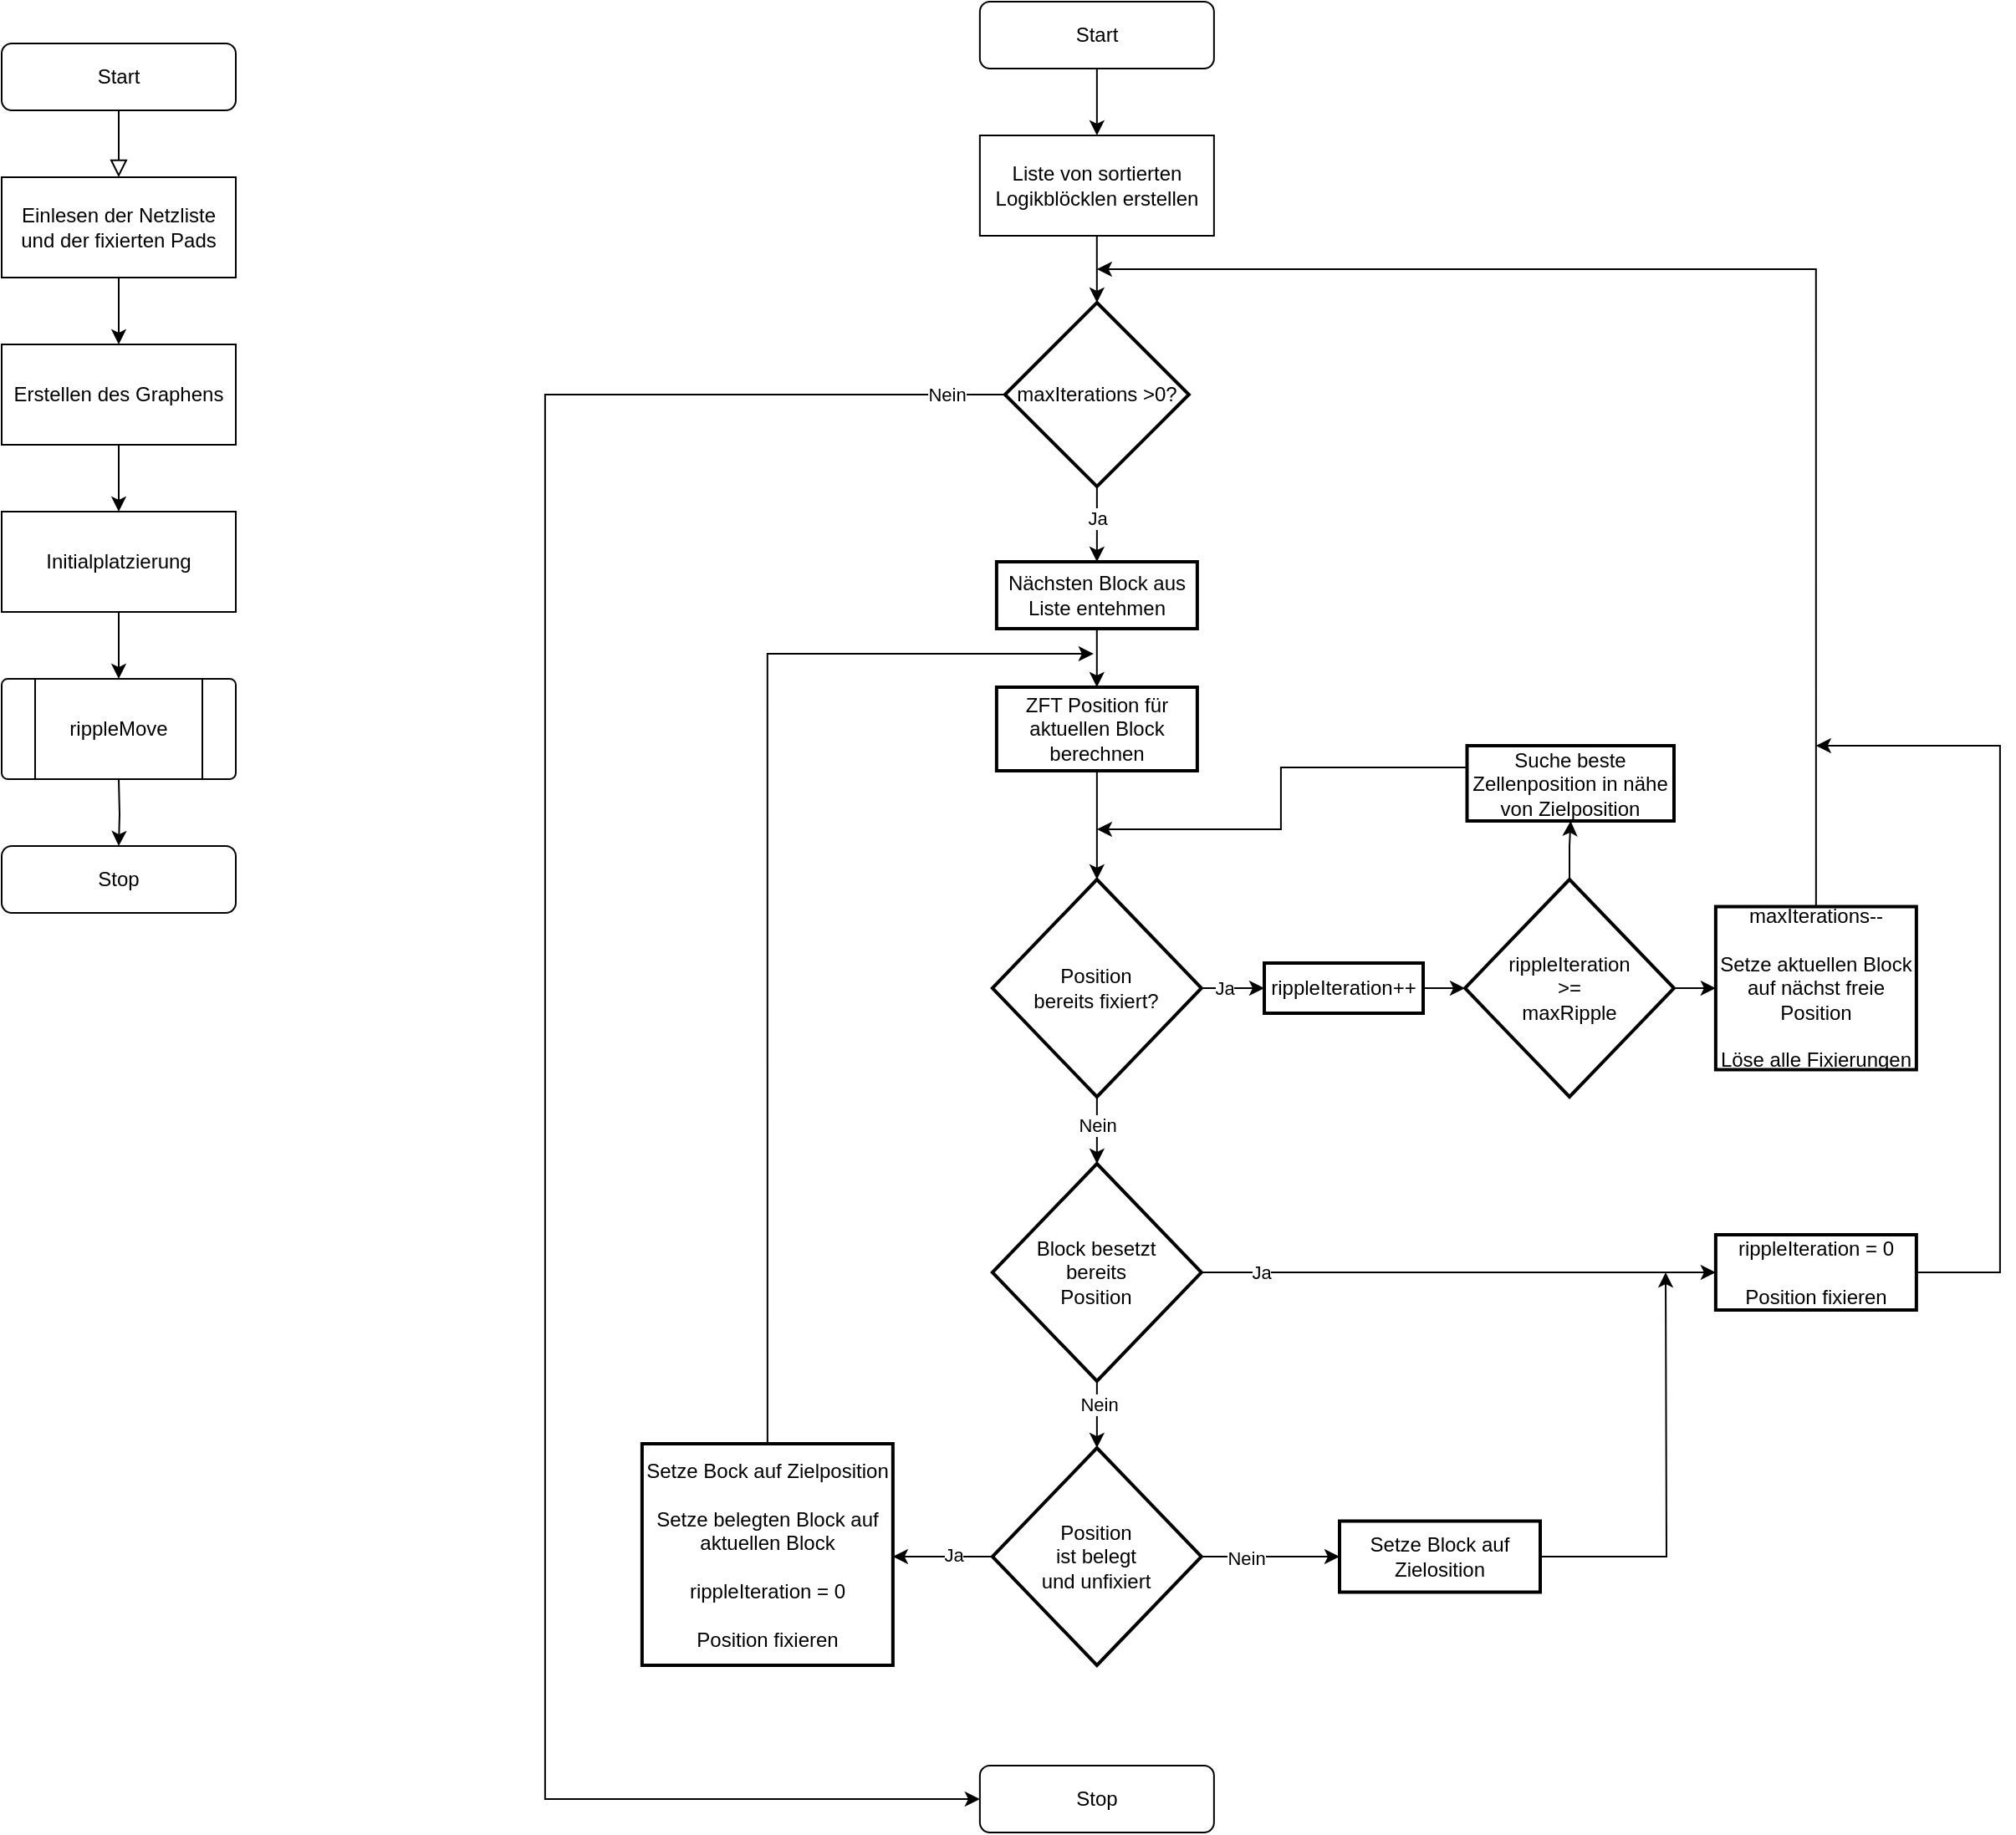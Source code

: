 <mxfile version="16.6.3"><diagram id="C5RBs43oDa-KdzZeNtuy" name="Page-1"><mxGraphModel dx="3773" dy="2770" grid="1" gridSize="5" guides="1" tooltips="1" connect="1" arrows="1" fold="1" page="1" pageScale="1" pageWidth="827" pageHeight="1169" math="0" shadow="0"><root><mxCell id="WIyWlLk6GJQsqaUBKTNV-0"/><mxCell id="WIyWlLk6GJQsqaUBKTNV-1" parent="WIyWlLk6GJQsqaUBKTNV-0"/><mxCell id="WIyWlLk6GJQsqaUBKTNV-2" value="" style="rounded=0;html=1;jettySize=auto;orthogonalLoop=1;fontSize=11;endArrow=block;endFill=0;endSize=8;strokeWidth=1;shadow=0;labelBackgroundColor=none;edgeStyle=orthogonalEdgeStyle;entryX=0.5;entryY=0;entryDx=0;entryDy=0;" parent="WIyWlLk6GJQsqaUBKTNV-1" source="WIyWlLk6GJQsqaUBKTNV-3" target="WIyWlLk6GJQsqaUBKTNV-7" edge="1"><mxGeometry relative="1" as="geometry"><mxPoint x="-675" y="-1020" as="targetPoint"/></mxGeometry></mxCell><mxCell id="WIyWlLk6GJQsqaUBKTNV-3" value="Start" style="rounded=1;whiteSpace=wrap;html=1;fontSize=12;glass=0;strokeWidth=1;shadow=0;" parent="WIyWlLk6GJQsqaUBKTNV-1" vertex="1"><mxGeometry x="-735" y="-1110" width="140" height="40" as="geometry"/></mxCell><mxCell id="ezbJi8eWRXdpaZtYdeKD-2" value="" style="edgeStyle=orthogonalEdgeStyle;rounded=0;orthogonalLoop=1;jettySize=auto;html=1;" edge="1" parent="WIyWlLk6GJQsqaUBKTNV-1" source="WIyWlLk6GJQsqaUBKTNV-7" target="ezbJi8eWRXdpaZtYdeKD-1"><mxGeometry relative="1" as="geometry"/></mxCell><mxCell id="WIyWlLk6GJQsqaUBKTNV-7" value="Einlesen der Netzliste und der fixierten Pads" style="rounded=0;whiteSpace=wrap;html=1;fontSize=12;glass=0;strokeWidth=1;shadow=0;" parent="WIyWlLk6GJQsqaUBKTNV-1" vertex="1"><mxGeometry x="-735" y="-1030" width="140" height="60" as="geometry"/></mxCell><mxCell id="ezbJi8eWRXdpaZtYdeKD-4" value="" style="edgeStyle=orthogonalEdgeStyle;rounded=0;orthogonalLoop=1;jettySize=auto;html=1;" edge="1" parent="WIyWlLk6GJQsqaUBKTNV-1" source="ezbJi8eWRXdpaZtYdeKD-1" target="ezbJi8eWRXdpaZtYdeKD-3"><mxGeometry relative="1" as="geometry"/></mxCell><mxCell id="ezbJi8eWRXdpaZtYdeKD-1" value="Erstellen des Graphens" style="rounded=0;whiteSpace=wrap;html=1;fontSize=12;glass=0;strokeWidth=1;shadow=0;" vertex="1" parent="WIyWlLk6GJQsqaUBKTNV-1"><mxGeometry x="-735" y="-930" width="140" height="60" as="geometry"/></mxCell><mxCell id="ezbJi8eWRXdpaZtYdeKD-8" value="" style="edgeStyle=orthogonalEdgeStyle;rounded=0;orthogonalLoop=1;jettySize=auto;html=1;" edge="1" parent="WIyWlLk6GJQsqaUBKTNV-1" source="ezbJi8eWRXdpaZtYdeKD-3"><mxGeometry relative="1" as="geometry"><mxPoint x="-665" y="-730" as="targetPoint"/></mxGeometry></mxCell><mxCell id="ezbJi8eWRXdpaZtYdeKD-3" value="Initialplatzierung" style="rounded=0;whiteSpace=wrap;html=1;fontSize=12;glass=0;strokeWidth=1;shadow=0;" vertex="1" parent="WIyWlLk6GJQsqaUBKTNV-1"><mxGeometry x="-735" y="-830" width="140" height="60" as="geometry"/></mxCell><mxCell id="ezbJi8eWRXdpaZtYdeKD-7" value="" style="edgeStyle=orthogonalEdgeStyle;rounded=0;orthogonalLoop=1;jettySize=auto;html=1;" edge="1" parent="WIyWlLk6GJQsqaUBKTNV-1" target="ezbJi8eWRXdpaZtYdeKD-6"><mxGeometry relative="1" as="geometry"><mxPoint x="-665" y="-670" as="sourcePoint"/></mxGeometry></mxCell><mxCell id="ezbJi8eWRXdpaZtYdeKD-6" value="Stop" style="rounded=1;whiteSpace=wrap;html=1;fontSize=12;glass=0;strokeWidth=1;shadow=0;" vertex="1" parent="WIyWlLk6GJQsqaUBKTNV-1"><mxGeometry x="-735" y="-630" width="140" height="40" as="geometry"/></mxCell><mxCell id="ezbJi8eWRXdpaZtYdeKD-9" value="" style="verticalLabelPosition=bottom;verticalAlign=top;html=1;shape=process;whiteSpace=wrap;rounded=1;size=0.14;arcSize=6;" vertex="1" parent="WIyWlLk6GJQsqaUBKTNV-1"><mxGeometry x="-735" y="-730" width="140" height="60" as="geometry"/></mxCell><mxCell id="ezbJi8eWRXdpaZtYdeKD-10" value="rippleMove" style="text;html=1;strokeColor=none;fillColor=none;align=center;verticalAlign=middle;whiteSpace=wrap;rounded=0;" vertex="1" parent="WIyWlLk6GJQsqaUBKTNV-1"><mxGeometry x="-695" y="-715" width="60" height="30" as="geometry"/></mxCell><mxCell id="ezbJi8eWRXdpaZtYdeKD-68" value="" style="edgeStyle=orthogonalEdgeStyle;rounded=0;orthogonalLoop=1;jettySize=auto;html=1;endArrow=classic;endFill=1;" edge="1" parent="WIyWlLk6GJQsqaUBKTNV-1" source="ezbJi8eWRXdpaZtYdeKD-12" target="ezbJi8eWRXdpaZtYdeKD-14"><mxGeometry relative="1" as="geometry"/></mxCell><mxCell id="ezbJi8eWRXdpaZtYdeKD-12" value="Start" style="rounded=1;whiteSpace=wrap;html=1;fontSize=12;glass=0;strokeWidth=1;shadow=0;" vertex="1" parent="WIyWlLk6GJQsqaUBKTNV-1"><mxGeometry x="-150.07" y="-1135" width="140" height="40" as="geometry"/></mxCell><mxCell id="ezbJi8eWRXdpaZtYdeKD-13" value="" style="edgeStyle=orthogonalEdgeStyle;rounded=0;orthogonalLoop=1;jettySize=auto;html=1;" edge="1" parent="WIyWlLk6GJQsqaUBKTNV-1" source="ezbJi8eWRXdpaZtYdeKD-14"><mxGeometry relative="1" as="geometry"><mxPoint x="-80.07" y="-955" as="targetPoint"/></mxGeometry></mxCell><mxCell id="ezbJi8eWRXdpaZtYdeKD-14" value="Liste von sortierten Logikblöcklen erstellen" style="rounded=0;whiteSpace=wrap;html=1;fontSize=12;glass=0;strokeWidth=1;shadow=0;" vertex="1" parent="WIyWlLk6GJQsqaUBKTNV-1"><mxGeometry x="-150.07" y="-1055" width="140" height="60" as="geometry"/></mxCell><mxCell id="ezbJi8eWRXdpaZtYdeKD-57" style="edgeStyle=orthogonalEdgeStyle;rounded=0;orthogonalLoop=1;jettySize=auto;html=1;exitX=0;exitY=0.5;exitDx=0;exitDy=0;exitPerimeter=0;entryX=0;entryY=0.5;entryDx=0;entryDy=0;" edge="1" parent="WIyWlLk6GJQsqaUBKTNV-1" source="ezbJi8eWRXdpaZtYdeKD-23" target="ezbJi8eWRXdpaZtYdeKD-56"><mxGeometry relative="1" as="geometry"><mxPoint x="-300.07" y="100" as="targetPoint"/><Array as="points"><mxPoint x="-410.07" y="-900"/><mxPoint x="-410.07" y="-60"/></Array></mxGeometry></mxCell><mxCell id="ezbJi8eWRXdpaZtYdeKD-71" value="Nein" style="edgeLabel;html=1;align=center;verticalAlign=middle;resizable=0;points=[];" vertex="1" connectable="0" parent="ezbJi8eWRXdpaZtYdeKD-57"><mxGeometry x="-0.948" relative="1" as="geometry"><mxPoint as="offset"/></mxGeometry></mxCell><mxCell id="ezbJi8eWRXdpaZtYdeKD-69" value="" style="edgeStyle=orthogonalEdgeStyle;rounded=0;orthogonalLoop=1;jettySize=auto;html=1;endArrow=classic;endFill=1;" edge="1" parent="WIyWlLk6GJQsqaUBKTNV-1" source="ezbJi8eWRXdpaZtYdeKD-23" target="ezbJi8eWRXdpaZtYdeKD-26"><mxGeometry relative="1" as="geometry"/></mxCell><mxCell id="ezbJi8eWRXdpaZtYdeKD-70" value="Ja" style="edgeLabel;html=1;align=center;verticalAlign=middle;resizable=0;points=[];" vertex="1" connectable="0" parent="ezbJi8eWRXdpaZtYdeKD-69"><mxGeometry x="-0.164" relative="1" as="geometry"><mxPoint as="offset"/></mxGeometry></mxCell><mxCell id="ezbJi8eWRXdpaZtYdeKD-23" value="maxIterations &amp;gt;0?" style="strokeWidth=2;html=1;shape=mxgraph.flowchart.decision;whiteSpace=wrap;rounded=0;" vertex="1" parent="WIyWlLk6GJQsqaUBKTNV-1"><mxGeometry x="-135.07" y="-955" width="110" height="110" as="geometry"/></mxCell><mxCell id="ezbJi8eWRXdpaZtYdeKD-62" value="" style="edgeStyle=orthogonalEdgeStyle;rounded=0;orthogonalLoop=1;jettySize=auto;html=1;" edge="1" parent="WIyWlLk6GJQsqaUBKTNV-1" source="ezbJi8eWRXdpaZtYdeKD-26" target="ezbJi8eWRXdpaZtYdeKD-61"><mxGeometry relative="1" as="geometry"/></mxCell><mxCell id="ezbJi8eWRXdpaZtYdeKD-26" value="&lt;div&gt;Nächsten Block aus Liste entehmen&lt;/div&gt;" style="whiteSpace=wrap;html=1;strokeWidth=2;rounded=0;" vertex="1" parent="WIyWlLk6GJQsqaUBKTNV-1"><mxGeometry x="-140.07" y="-800" width="120" height="40" as="geometry"/></mxCell><mxCell id="ezbJi8eWRXdpaZtYdeKD-35" value="" style="edgeStyle=orthogonalEdgeStyle;rounded=0;orthogonalLoop=1;jettySize=auto;html=1;" edge="1" parent="WIyWlLk6GJQsqaUBKTNV-1" source="ezbJi8eWRXdpaZtYdeKD-31" target="ezbJi8eWRXdpaZtYdeKD-32"><mxGeometry relative="1" as="geometry"/></mxCell><mxCell id="ezbJi8eWRXdpaZtYdeKD-73" value="Nein" style="edgeLabel;html=1;align=center;verticalAlign=middle;resizable=0;points=[];" vertex="1" connectable="0" parent="ezbJi8eWRXdpaZtYdeKD-35"><mxGeometry x="-0.183" relative="1" as="geometry"><mxPoint as="offset"/></mxGeometry></mxCell><mxCell id="ezbJi8eWRXdpaZtYdeKD-80" value="" style="edgeStyle=orthogonalEdgeStyle;rounded=0;orthogonalLoop=1;jettySize=auto;html=1;endArrow=classic;endFill=1;" edge="1" parent="WIyWlLk6GJQsqaUBKTNV-1" source="ezbJi8eWRXdpaZtYdeKD-31" target="ezbJi8eWRXdpaZtYdeKD-79"><mxGeometry relative="1" as="geometry"/></mxCell><mxCell id="ezbJi8eWRXdpaZtYdeKD-82" value="Ja" style="edgeLabel;html=1;align=center;verticalAlign=middle;resizable=0;points=[];" vertex="1" connectable="0" parent="ezbJi8eWRXdpaZtYdeKD-80"><mxGeometry x="-0.352" relative="1" as="geometry"><mxPoint as="offset"/></mxGeometry></mxCell><mxCell id="ezbJi8eWRXdpaZtYdeKD-31" value="&lt;div&gt;Position&lt;br&gt;bereits fixiert?&lt;/div&gt;" style="strokeWidth=2;html=1;shape=mxgraph.flowchart.decision;whiteSpace=wrap;rounded=0;" vertex="1" parent="WIyWlLk6GJQsqaUBKTNV-1"><mxGeometry x="-142.57" y="-610" width="125" height="130" as="geometry"/></mxCell><mxCell id="ezbJi8eWRXdpaZtYdeKD-36" value="" style="edgeStyle=orthogonalEdgeStyle;rounded=0;orthogonalLoop=1;jettySize=auto;html=1;" edge="1" parent="WIyWlLk6GJQsqaUBKTNV-1" source="ezbJi8eWRXdpaZtYdeKD-32" target="ezbJi8eWRXdpaZtYdeKD-33"><mxGeometry relative="1" as="geometry"/></mxCell><mxCell id="ezbJi8eWRXdpaZtYdeKD-78" value="Nein" style="edgeLabel;html=1;align=center;verticalAlign=middle;resizable=0;points=[];" vertex="1" connectable="0" parent="ezbJi8eWRXdpaZtYdeKD-36"><mxGeometry x="-0.308" y="1" relative="1" as="geometry"><mxPoint as="offset"/></mxGeometry></mxCell><mxCell id="ezbJi8eWRXdpaZtYdeKD-50" value="" style="edgeStyle=orthogonalEdgeStyle;rounded=0;orthogonalLoop=1;jettySize=auto;html=1;" edge="1" parent="WIyWlLk6GJQsqaUBKTNV-1" source="ezbJi8eWRXdpaZtYdeKD-32" target="ezbJi8eWRXdpaZtYdeKD-49"><mxGeometry relative="1" as="geometry"/></mxCell><mxCell id="ezbJi8eWRXdpaZtYdeKD-74" value="Ja" style="edgeLabel;html=1;align=center;verticalAlign=middle;resizable=0;points=[];" vertex="1" connectable="0" parent="ezbJi8eWRXdpaZtYdeKD-50"><mxGeometry x="-0.693" y="-1" relative="1" as="geometry"><mxPoint x="-12" y="-1" as="offset"/></mxGeometry></mxCell><mxCell id="ezbJi8eWRXdpaZtYdeKD-32" value="&lt;div&gt;Block besetzt&lt;/div&gt;&lt;div&gt;bereits&lt;br&gt;&lt;/div&gt;&lt;div&gt;Position&lt;/div&gt;" style="strokeWidth=2;html=1;shape=mxgraph.flowchart.decision;whiteSpace=wrap;rounded=0;" vertex="1" parent="WIyWlLk6GJQsqaUBKTNV-1"><mxGeometry x="-142.57" y="-440" width="125" height="130" as="geometry"/></mxCell><mxCell id="ezbJi8eWRXdpaZtYdeKD-53" value="" style="edgeStyle=orthogonalEdgeStyle;rounded=0;orthogonalLoop=1;jettySize=auto;html=1;" edge="1" parent="WIyWlLk6GJQsqaUBKTNV-1" source="ezbJi8eWRXdpaZtYdeKD-33" target="ezbJi8eWRXdpaZtYdeKD-52"><mxGeometry relative="1" as="geometry"><Array as="points"><mxPoint x="-172.07" y="-205"/><mxPoint x="-172.07" y="-205"/></Array></mxGeometry></mxCell><mxCell id="ezbJi8eWRXdpaZtYdeKD-76" value="Ja" style="edgeLabel;html=1;align=center;verticalAlign=middle;resizable=0;points=[];" vertex="1" connectable="0" parent="ezbJi8eWRXdpaZtYdeKD-53"><mxGeometry x="-0.287" y="2" relative="1" as="geometry"><mxPoint x="-3" y="-3" as="offset"/></mxGeometry></mxCell><mxCell id="ezbJi8eWRXdpaZtYdeKD-59" style="edgeStyle=orthogonalEdgeStyle;rounded=0;orthogonalLoop=1;jettySize=auto;html=1;exitX=1;exitY=0.5;exitDx=0;exitDy=0;exitPerimeter=0;entryX=0;entryY=0.5;entryDx=0;entryDy=0;" edge="1" parent="WIyWlLk6GJQsqaUBKTNV-1" source="ezbJi8eWRXdpaZtYdeKD-33" target="ezbJi8eWRXdpaZtYdeKD-55"><mxGeometry relative="1" as="geometry"/></mxCell><mxCell id="ezbJi8eWRXdpaZtYdeKD-75" value="Nein" style="edgeLabel;html=1;align=center;verticalAlign=middle;resizable=0;points=[];" vertex="1" connectable="0" parent="ezbJi8eWRXdpaZtYdeKD-59"><mxGeometry x="-0.359" y="-1" relative="1" as="geometry"><mxPoint as="offset"/></mxGeometry></mxCell><mxCell id="ezbJi8eWRXdpaZtYdeKD-33" value="&lt;div&gt;Position&lt;/div&gt;&lt;div&gt;ist belegt&lt;/div&gt;&lt;div&gt;und unfixiert&lt;br&gt;&lt;/div&gt;" style="strokeWidth=2;html=1;shape=mxgraph.flowchart.decision;whiteSpace=wrap;rounded=0;" vertex="1" parent="WIyWlLk6GJQsqaUBKTNV-1"><mxGeometry x="-142.57" y="-270" width="125" height="130" as="geometry"/></mxCell><mxCell id="ezbJi8eWRXdpaZtYdeKD-43" value="" style="edgeStyle=orthogonalEdgeStyle;rounded=0;orthogonalLoop=1;jettySize=auto;html=1;" edge="1" parent="WIyWlLk6GJQsqaUBKTNV-1" source="ezbJi8eWRXdpaZtYdeKD-40" target="ezbJi8eWRXdpaZtYdeKD-42"><mxGeometry relative="1" as="geometry"/></mxCell><mxCell id="ezbJi8eWRXdpaZtYdeKD-45" value="" style="edgeStyle=orthogonalEdgeStyle;rounded=0;orthogonalLoop=1;jettySize=auto;html=1;" edge="1" parent="WIyWlLk6GJQsqaUBKTNV-1" source="ezbJi8eWRXdpaZtYdeKD-40" target="ezbJi8eWRXdpaZtYdeKD-44"><mxGeometry relative="1" as="geometry"/></mxCell><mxCell id="ezbJi8eWRXdpaZtYdeKD-40" value="rippleIteration&lt;br&gt;&amp;gt;=&lt;br&gt;maxRipple" style="strokeWidth=2;html=1;shape=mxgraph.flowchart.decision;whiteSpace=wrap;rounded=0;" vertex="1" parent="WIyWlLk6GJQsqaUBKTNV-1"><mxGeometry x="140" y="-610" width="125" height="130" as="geometry"/></mxCell><mxCell id="ezbJi8eWRXdpaZtYdeKD-48" style="edgeStyle=orthogonalEdgeStyle;rounded=0;orthogonalLoop=1;jettySize=auto;html=1;exitX=0.5;exitY=0;exitDx=0;exitDy=0;" edge="1" parent="WIyWlLk6GJQsqaUBKTNV-1" source="ezbJi8eWRXdpaZtYdeKD-42"><mxGeometry relative="1" as="geometry"><mxPoint x="-80.07" y="-975" as="targetPoint"/><Array as="points"><mxPoint x="349.93" y="-975"/><mxPoint x="-80.07" y="-975"/></Array></mxGeometry></mxCell><mxCell id="ezbJi8eWRXdpaZtYdeKD-42" value="&lt;div&gt;maxIterations--&lt;br&gt;&lt;/div&gt;&lt;div&gt;&lt;br&gt;&lt;/div&gt;&lt;div&gt;Setze aktuellen Block auf nächst freie Position&lt;br&gt;&lt;/div&gt;&lt;br&gt;Löse alle Fixierungen" style="whiteSpace=wrap;html=1;strokeWidth=2;rounded=0;" vertex="1" parent="WIyWlLk6GJQsqaUBKTNV-1"><mxGeometry x="289.93" y="-593.75" width="120" height="97.5" as="geometry"/></mxCell><mxCell id="ezbJi8eWRXdpaZtYdeKD-66" style="edgeStyle=orthogonalEdgeStyle;rounded=0;orthogonalLoop=1;jettySize=auto;html=1;exitX=0;exitY=0.5;exitDx=0;exitDy=0;" edge="1" parent="WIyWlLk6GJQsqaUBKTNV-1" source="ezbJi8eWRXdpaZtYdeKD-44"><mxGeometry relative="1" as="geometry"><mxPoint x="-80.07" y="-640" as="targetPoint"/><Array as="points"><mxPoint x="29.93" y="-677"/><mxPoint x="29.93" y="-640"/></Array></mxGeometry></mxCell><mxCell id="ezbJi8eWRXdpaZtYdeKD-44" value="Suche beste Zellenposition in nähe von Zielposition" style="whiteSpace=wrap;html=1;strokeWidth=2;rounded=0;" vertex="1" parent="WIyWlLk6GJQsqaUBKTNV-1"><mxGeometry x="141.25" y="-690" width="123.75" height="45" as="geometry"/></mxCell><mxCell id="ezbJi8eWRXdpaZtYdeKD-51" style="edgeStyle=orthogonalEdgeStyle;rounded=0;orthogonalLoop=1;jettySize=auto;html=1;exitX=1;exitY=0.5;exitDx=0;exitDy=0;" edge="1" parent="WIyWlLk6GJQsqaUBKTNV-1" source="ezbJi8eWRXdpaZtYdeKD-49"><mxGeometry relative="1" as="geometry"><mxPoint x="349.93" y="-690" as="targetPoint"/><Array as="points"><mxPoint x="459.93" y="-375"/><mxPoint x="459.93" y="-690"/><mxPoint x="349.93" y="-690"/></Array></mxGeometry></mxCell><mxCell id="ezbJi8eWRXdpaZtYdeKD-49" value="&lt;div&gt;rippleIteration = 0&lt;br&gt;&lt;/div&gt;&lt;div&gt;&lt;br&gt;&lt;/div&gt;Position fixieren" style="whiteSpace=wrap;html=1;strokeWidth=2;rounded=0;" vertex="1" parent="WIyWlLk6GJQsqaUBKTNV-1"><mxGeometry x="289.93" y="-397.5" width="120" height="45" as="geometry"/></mxCell><mxCell id="ezbJi8eWRXdpaZtYdeKD-77" style="edgeStyle=orthogonalEdgeStyle;rounded=0;orthogonalLoop=1;jettySize=auto;html=1;exitX=0.5;exitY=0;exitDx=0;exitDy=0;endArrow=classic;endFill=1;" edge="1" parent="WIyWlLk6GJQsqaUBKTNV-1" source="ezbJi8eWRXdpaZtYdeKD-52"><mxGeometry relative="1" as="geometry"><mxPoint x="-82.07" y="-745" as="targetPoint"/><Array as="points"><mxPoint x="-277.07" y="-745"/></Array></mxGeometry></mxCell><mxCell id="ezbJi8eWRXdpaZtYdeKD-52" value="&lt;div&gt;Setze Bock auf Zielposition&lt;br&gt;&lt;/div&gt;&lt;div&gt;&lt;br&gt;&lt;/div&gt;&lt;div&gt;Setze belegten Block auf aktuellen Block&lt;br&gt;&lt;br&gt;rippleIteration = 0&lt;br&gt;&lt;br&gt;Position fixieren&lt;br&gt;&lt;/div&gt;" style="whiteSpace=wrap;html=1;strokeWidth=2;rounded=0;" vertex="1" parent="WIyWlLk6GJQsqaUBKTNV-1"><mxGeometry x="-352.07" y="-272.5" width="150" height="132.5" as="geometry"/></mxCell><mxCell id="ezbJi8eWRXdpaZtYdeKD-58" style="edgeStyle=orthogonalEdgeStyle;rounded=0;orthogonalLoop=1;jettySize=auto;html=1;exitX=1;exitY=0.5;exitDx=0;exitDy=0;" edge="1" parent="WIyWlLk6GJQsqaUBKTNV-1" source="ezbJi8eWRXdpaZtYdeKD-55"><mxGeometry relative="1" as="geometry"><mxPoint x="260" y="-375" as="targetPoint"/></mxGeometry></mxCell><mxCell id="ezbJi8eWRXdpaZtYdeKD-55" value="Setze Block auf Zielosition" style="whiteSpace=wrap;html=1;strokeWidth=2;rounded=0;" vertex="1" parent="WIyWlLk6GJQsqaUBKTNV-1"><mxGeometry x="65" y="-226.25" width="120" height="42.5" as="geometry"/></mxCell><mxCell id="ezbJi8eWRXdpaZtYdeKD-56" value="Stop" style="rounded=1;whiteSpace=wrap;html=1;fontSize=12;glass=0;strokeWidth=1;shadow=0;" vertex="1" parent="WIyWlLk6GJQsqaUBKTNV-1"><mxGeometry x="-150.07" y="-80" width="140" height="40" as="geometry"/></mxCell><mxCell id="ezbJi8eWRXdpaZtYdeKD-63" value="" style="edgeStyle=orthogonalEdgeStyle;rounded=0;orthogonalLoop=1;jettySize=auto;html=1;" edge="1" parent="WIyWlLk6GJQsqaUBKTNV-1" source="ezbJi8eWRXdpaZtYdeKD-61" target="ezbJi8eWRXdpaZtYdeKD-31"><mxGeometry relative="1" as="geometry"/></mxCell><mxCell id="ezbJi8eWRXdpaZtYdeKD-61" value="&lt;div&gt;ZFT Position für aktuellen Block berechnen&lt;/div&gt;" style="whiteSpace=wrap;html=1;strokeWidth=2;rounded=0;" vertex="1" parent="WIyWlLk6GJQsqaUBKTNV-1"><mxGeometry x="-140.07" y="-725" width="120" height="50" as="geometry"/></mxCell><mxCell id="ezbJi8eWRXdpaZtYdeKD-81" value="" style="edgeStyle=orthogonalEdgeStyle;rounded=0;orthogonalLoop=1;jettySize=auto;html=1;endArrow=classic;endFill=1;" edge="1" parent="WIyWlLk6GJQsqaUBKTNV-1" source="ezbJi8eWRXdpaZtYdeKD-79" target="ezbJi8eWRXdpaZtYdeKD-40"><mxGeometry relative="1" as="geometry"/></mxCell><mxCell id="ezbJi8eWRXdpaZtYdeKD-79" value="rippleIteration++" style="whiteSpace=wrap;html=1;strokeWidth=2;rounded=0;" vertex="1" parent="WIyWlLk6GJQsqaUBKTNV-1"><mxGeometry x="20" y="-560" width="95" height="30" as="geometry"/></mxCell></root></mxGraphModel></diagram></mxfile>